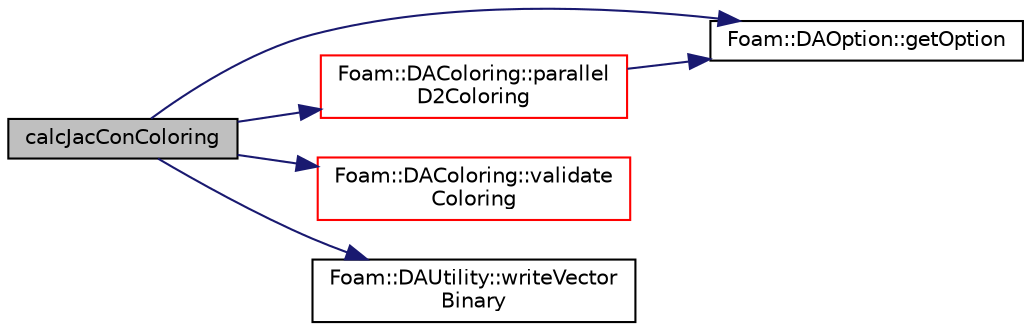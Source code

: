 digraph "calcJacConColoring"
{
  bgcolor="transparent";
  edge [fontname="Helvetica",fontsize="10",labelfontname="Helvetica",labelfontsize="10"];
  node [fontname="Helvetica",fontsize="10",shape=record];
  rankdir="LR";
  Node283 [label="calcJacConColoring",height=0.2,width=0.4,color="black", fillcolor="grey75", style="filled", fontcolor="black"];
  Node283 -> Node284 [color="midnightblue",fontsize="10",style="solid",fontname="Helvetica"];
  Node284 [label="Foam::DAOption::getOption",height=0.2,width=0.4,color="black",URL="$classFoam_1_1DAOption.html#a4d6d2622f32c466e367526f5cc05d0fb",tooltip="get an option from subDict and key "];
  Node283 -> Node285 [color="midnightblue",fontsize="10",style="solid",fontname="Helvetica"];
  Node285 [label="Foam::DAColoring::parallel\lD2Coloring",height=0.2,width=0.4,color="red",URL="$classFoam_1_1DAColoring.html#aa2042306c5d253b96c1ff8d7c6f01737",tooltip="a parallel distance-2 graph coloring function "];
  Node285 -> Node284 [color="midnightblue",fontsize="10",style="solid",fontname="Helvetica"];
  Node283 -> Node290 [color="midnightblue",fontsize="10",style="solid",fontname="Helvetica"];
  Node290 [label="Foam::DAColoring::validate\lColoring",height=0.2,width=0.4,color="red",URL="$classFoam_1_1DAColoring.html#aaa82ef9be42bf3419ba7400c4c5a6ba3",tooltip="validate if there is coloring conflict "];
  Node283 -> Node291 [color="midnightblue",fontsize="10",style="solid",fontname="Helvetica"];
  Node291 [label="Foam::DAUtility::writeVector\lBinary",height=0.2,width=0.4,color="black",URL="$classFoam_1_1DAUtility.html#aaabf5e461685aae1fd388f6fabd43f22",tooltip="write petsc vector in binary format "];
}
